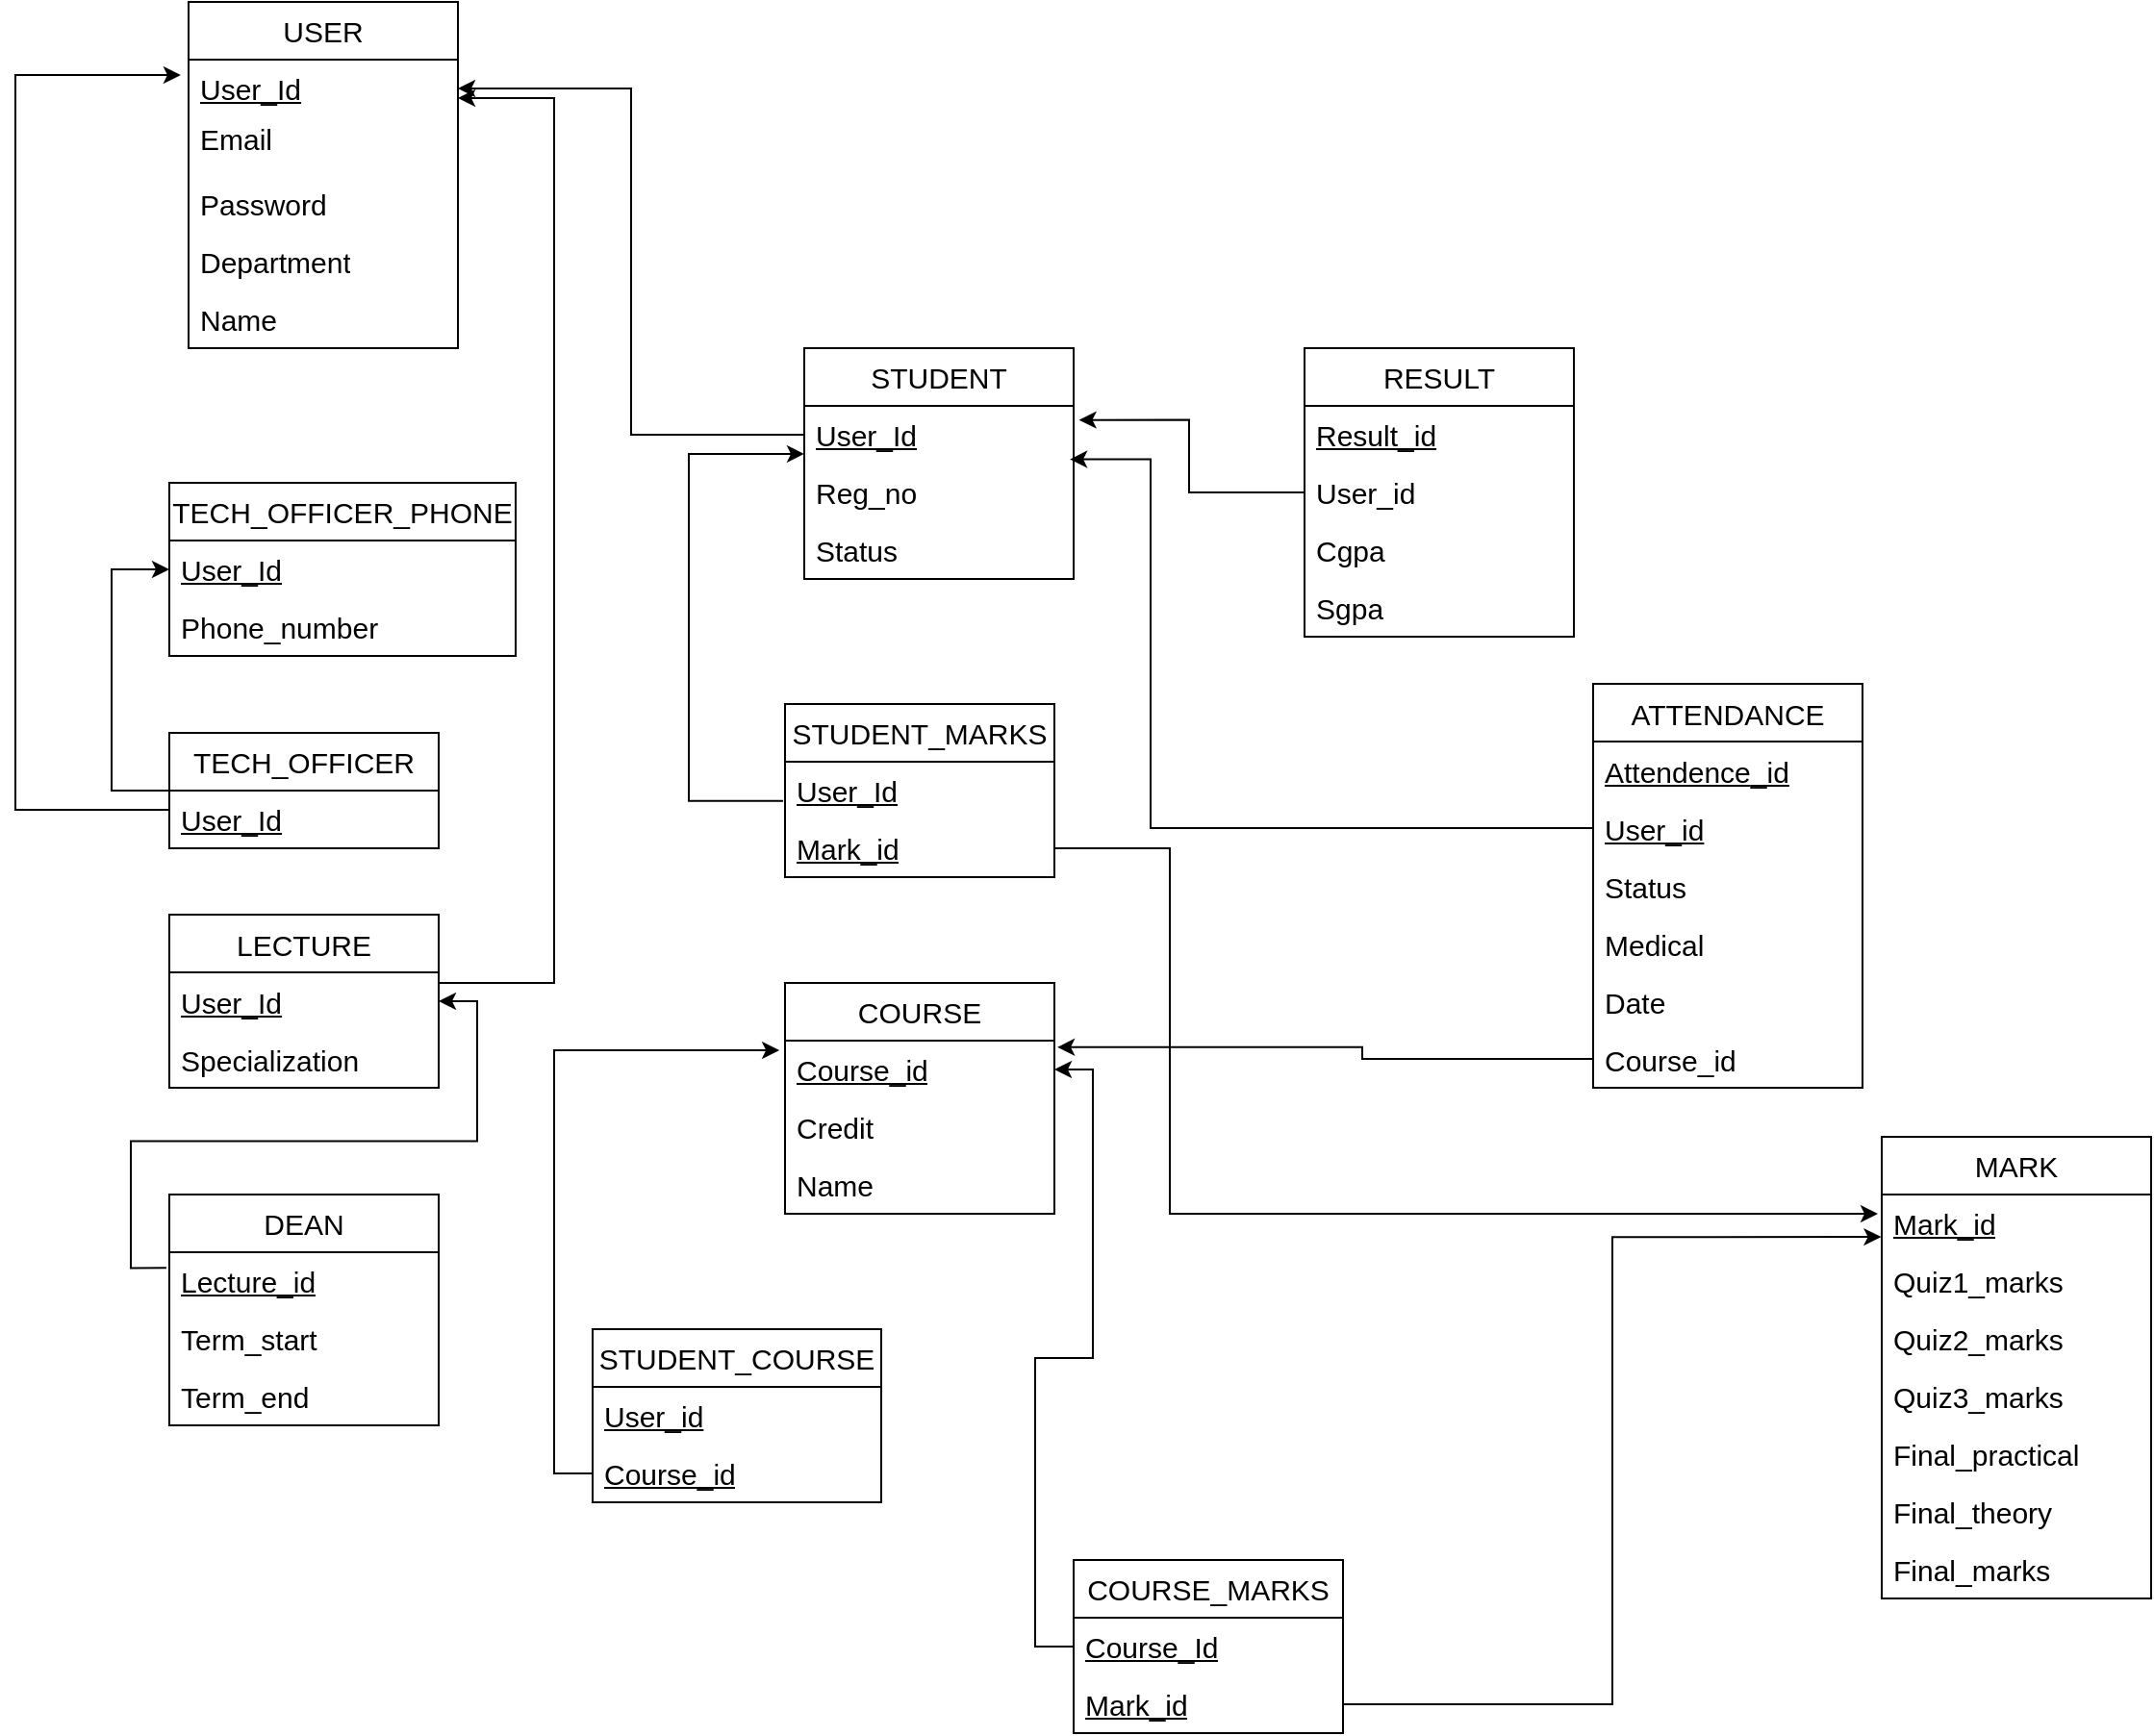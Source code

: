 <mxfile version="28.2.7">
  <diagram name="Page-1" id="T_bpmNIiC4-5DBR66Zbq">
    <mxGraphModel grid="1" page="1" gridSize="10" guides="1" tooltips="1" connect="1" arrows="1" fold="1" pageScale="1" pageWidth="1654" pageHeight="1169" math="0" shadow="0">
      <root>
        <mxCell id="0" />
        <mxCell id="1" parent="0" />
        <mxCell id="CtTI6L6g2vSUZPgUTcTH-9" value="USER" style="swimlane;fontStyle=0;childLayout=stackLayout;horizontal=1;startSize=30;horizontalStack=0;resizeParent=1;resizeParentMax=0;resizeLast=0;collapsible=1;marginBottom=0;whiteSpace=wrap;html=1;fontSize=15;" vertex="1" parent="1">
          <mxGeometry x="170" y="20" width="140" height="180" as="geometry" />
        </mxCell>
        <mxCell id="CtTI6L6g2vSUZPgUTcTH-10" value="&lt;u&gt;User_Id&lt;/u&gt;" style="text;strokeColor=none;fillColor=none;align=left;verticalAlign=middle;spacingLeft=4;spacingRight=4;overflow=hidden;points=[[0,0.5],[1,0.5]];portConstraint=eastwest;rotatable=0;whiteSpace=wrap;html=1;fontSize=15;" vertex="1" parent="CtTI6L6g2vSUZPgUTcTH-9">
          <mxGeometry y="30" width="140" height="30" as="geometry" />
        </mxCell>
        <mxCell id="CtTI6L6g2vSUZPgUTcTH-11" value="Email&lt;div&gt;&lt;br&gt;&lt;/div&gt;" style="text;strokeColor=none;fillColor=none;align=left;verticalAlign=middle;spacingLeft=4;spacingRight=4;overflow=hidden;points=[[0,0.5],[1,0.5]];portConstraint=eastwest;rotatable=0;whiteSpace=wrap;html=1;fontSize=15;" vertex="1" parent="CtTI6L6g2vSUZPgUTcTH-9">
          <mxGeometry y="60" width="140" height="30" as="geometry" />
        </mxCell>
        <mxCell id="CtTI6L6g2vSUZPgUTcTH-12" value="Password" style="text;strokeColor=none;fillColor=none;align=left;verticalAlign=middle;spacingLeft=4;spacingRight=4;overflow=hidden;points=[[0,0.5],[1,0.5]];portConstraint=eastwest;rotatable=0;whiteSpace=wrap;html=1;fontSize=15;" vertex="1" parent="CtTI6L6g2vSUZPgUTcTH-9">
          <mxGeometry y="90" width="140" height="30" as="geometry" />
        </mxCell>
        <mxCell id="CtTI6L6g2vSUZPgUTcTH-16" value="Department" style="text;strokeColor=none;fillColor=none;align=left;verticalAlign=middle;spacingLeft=4;spacingRight=4;overflow=hidden;points=[[0,0.5],[1,0.5]];portConstraint=eastwest;rotatable=0;whiteSpace=wrap;html=1;fontSize=15;" vertex="1" parent="CtTI6L6g2vSUZPgUTcTH-9">
          <mxGeometry y="120" width="140" height="30" as="geometry" />
        </mxCell>
        <mxCell id="CtTI6L6g2vSUZPgUTcTH-17" value="Name" style="text;strokeColor=none;fillColor=none;align=left;verticalAlign=middle;spacingLeft=4;spacingRight=4;overflow=hidden;points=[[0,0.5],[1,0.5]];portConstraint=eastwest;rotatable=0;whiteSpace=wrap;html=1;fontSize=15;" vertex="1" parent="CtTI6L6g2vSUZPgUTcTH-9">
          <mxGeometry y="150" width="140" height="30" as="geometry" />
        </mxCell>
        <mxCell id="CtTI6L6g2vSUZPgUTcTH-18" value="STUDENT" style="swimlane;fontStyle=0;childLayout=stackLayout;horizontal=1;startSize=30;horizontalStack=0;resizeParent=1;resizeParentMax=0;resizeLast=0;collapsible=1;marginBottom=0;whiteSpace=wrap;html=1;fontSize=15;" vertex="1" parent="1">
          <mxGeometry x="490" y="200" width="140" height="120" as="geometry" />
        </mxCell>
        <mxCell id="CtTI6L6g2vSUZPgUTcTH-19" value="&lt;u&gt;User_Id&lt;/u&gt;" style="text;strokeColor=none;fillColor=none;align=left;verticalAlign=middle;spacingLeft=4;spacingRight=4;overflow=hidden;points=[[0,0.5],[1,0.5]];portConstraint=eastwest;rotatable=0;whiteSpace=wrap;html=1;fontSize=15;" vertex="1" parent="CtTI6L6g2vSUZPgUTcTH-18">
          <mxGeometry y="30" width="140" height="30" as="geometry" />
        </mxCell>
        <mxCell id="CtTI6L6g2vSUZPgUTcTH-20" value="Reg_no" style="text;strokeColor=none;fillColor=none;align=left;verticalAlign=middle;spacingLeft=4;spacingRight=4;overflow=hidden;points=[[0,0.5],[1,0.5]];portConstraint=eastwest;rotatable=0;whiteSpace=wrap;html=1;fontSize=15;" vertex="1" parent="CtTI6L6g2vSUZPgUTcTH-18">
          <mxGeometry y="60" width="140" height="30" as="geometry" />
        </mxCell>
        <mxCell id="CtTI6L6g2vSUZPgUTcTH-21" value="Status" style="text;strokeColor=none;fillColor=none;align=left;verticalAlign=middle;spacingLeft=4;spacingRight=4;overflow=hidden;points=[[0,0.5],[1,0.5]];portConstraint=eastwest;rotatable=0;whiteSpace=wrap;html=1;fontSize=15;" vertex="1" parent="CtTI6L6g2vSUZPgUTcTH-18">
          <mxGeometry y="90" width="140" height="30" as="geometry" />
        </mxCell>
        <mxCell id="CtTI6L6g2vSUZPgUTcTH-90" style="edgeStyle=orthogonalEdgeStyle;rounded=0;orthogonalLoop=1;jettySize=auto;html=1;entryX=0;entryY=0.5;entryDx=0;entryDy=0;fontSize=15;" edge="1" parent="1" source="CtTI6L6g2vSUZPgUTcTH-24" target="CtTI6L6g2vSUZPgUTcTH-29">
          <mxGeometry relative="1" as="geometry">
            <Array as="points">
              <mxPoint x="130" y="430.0" />
              <mxPoint x="130" y="315" />
            </Array>
          </mxGeometry>
        </mxCell>
        <mxCell id="CtTI6L6g2vSUZPgUTcTH-24" value="TECH_OFFICER" style="swimlane;fontStyle=0;childLayout=stackLayout;horizontal=1;startSize=30;horizontalStack=0;resizeParent=1;resizeParentMax=0;resizeLast=0;collapsible=1;marginBottom=0;whiteSpace=wrap;html=1;fontSize=15;" vertex="1" parent="1">
          <mxGeometry x="160" y="400" width="140" height="60" as="geometry" />
        </mxCell>
        <mxCell id="CtTI6L6g2vSUZPgUTcTH-25" value="&lt;font&gt;&lt;u&gt;User_Id&lt;/u&gt;&lt;/font&gt;" style="text;strokeColor=none;fillColor=none;align=left;verticalAlign=middle;spacingLeft=4;spacingRight=4;overflow=hidden;points=[[0,0.5],[1,0.5]];portConstraint=eastwest;rotatable=0;whiteSpace=wrap;html=1;fontSize=15;" vertex="1" parent="CtTI6L6g2vSUZPgUTcTH-24">
          <mxGeometry y="30" width="140" height="30" as="geometry" />
        </mxCell>
        <mxCell id="CtTI6L6g2vSUZPgUTcTH-28" value="TECH_OFFICER_PHONE" style="swimlane;fontStyle=0;childLayout=stackLayout;horizontal=1;startSize=30;horizontalStack=0;resizeParent=1;resizeParentMax=0;resizeLast=0;collapsible=1;marginBottom=0;whiteSpace=wrap;html=1;fontSize=15;" vertex="1" parent="1">
          <mxGeometry x="160" y="270" width="180" height="90" as="geometry" />
        </mxCell>
        <mxCell id="CtTI6L6g2vSUZPgUTcTH-29" value="&lt;u&gt;User_Id&lt;/u&gt;" style="text;strokeColor=none;fillColor=none;align=left;verticalAlign=middle;spacingLeft=4;spacingRight=4;overflow=hidden;points=[[0,0.5],[1,0.5]];portConstraint=eastwest;rotatable=0;whiteSpace=wrap;html=1;fontSize=15;" vertex="1" parent="CtTI6L6g2vSUZPgUTcTH-28">
          <mxGeometry y="30" width="180" height="30" as="geometry" />
        </mxCell>
        <mxCell id="CtTI6L6g2vSUZPgUTcTH-30" value="Phone_number" style="text;strokeColor=none;fillColor=none;align=left;verticalAlign=middle;spacingLeft=4;spacingRight=4;overflow=hidden;points=[[0,0.5],[1,0.5]];portConstraint=eastwest;rotatable=0;whiteSpace=wrap;html=1;fontSize=15;" vertex="1" parent="CtTI6L6g2vSUZPgUTcTH-28">
          <mxGeometry y="60" width="180" height="30" as="geometry" />
        </mxCell>
        <mxCell id="CtTI6L6g2vSUZPgUTcTH-32" value="LECTURE" style="swimlane;fontStyle=0;childLayout=stackLayout;horizontal=1;startSize=30;horizontalStack=0;resizeParent=1;resizeParentMax=0;resizeLast=0;collapsible=1;marginBottom=0;whiteSpace=wrap;html=1;fontSize=15;" vertex="1" parent="1">
          <mxGeometry x="160" y="494.5" width="140" height="90" as="geometry" />
        </mxCell>
        <mxCell id="CtTI6L6g2vSUZPgUTcTH-33" value="&lt;u&gt;User_Id&lt;/u&gt;" style="text;strokeColor=none;fillColor=none;align=left;verticalAlign=middle;spacingLeft=4;spacingRight=4;overflow=hidden;points=[[0,0.5],[1,0.5]];portConstraint=eastwest;rotatable=0;whiteSpace=wrap;html=1;fontSize=15;" vertex="1" parent="CtTI6L6g2vSUZPgUTcTH-32">
          <mxGeometry y="30" width="140" height="30" as="geometry" />
        </mxCell>
        <mxCell id="CtTI6L6g2vSUZPgUTcTH-34" value="Specialization" style="text;strokeColor=none;fillColor=none;align=left;verticalAlign=middle;spacingLeft=4;spacingRight=4;overflow=hidden;points=[[0,0.5],[1,0.5]];portConstraint=eastwest;rotatable=0;whiteSpace=wrap;html=1;fontSize=15;" vertex="1" parent="CtTI6L6g2vSUZPgUTcTH-32">
          <mxGeometry y="60" width="140" height="30" as="geometry" />
        </mxCell>
        <mxCell id="CtTI6L6g2vSUZPgUTcTH-35" value="DEAN" style="swimlane;fontStyle=0;childLayout=stackLayout;horizontal=1;startSize=30;horizontalStack=0;resizeParent=1;resizeParentMax=0;resizeLast=0;collapsible=1;marginBottom=0;whiteSpace=wrap;html=1;fontSize=15;" vertex="1" parent="1">
          <mxGeometry x="160" y="640" width="140" height="120" as="geometry" />
        </mxCell>
        <mxCell id="CtTI6L6g2vSUZPgUTcTH-36" value="&lt;u&gt;Lecture_id&lt;/u&gt;" style="text;strokeColor=none;fillColor=none;align=left;verticalAlign=middle;spacingLeft=4;spacingRight=4;overflow=hidden;points=[[0,0.5],[1,0.5]];portConstraint=eastwest;rotatable=0;whiteSpace=wrap;html=1;fontSize=15;" vertex="1" parent="CtTI6L6g2vSUZPgUTcTH-35">
          <mxGeometry y="30" width="140" height="30" as="geometry" />
        </mxCell>
        <mxCell id="CtTI6L6g2vSUZPgUTcTH-37" value="Term_start" style="text;strokeColor=none;fillColor=none;align=left;verticalAlign=middle;spacingLeft=4;spacingRight=4;overflow=hidden;points=[[0,0.5],[1,0.5]];portConstraint=eastwest;rotatable=0;whiteSpace=wrap;html=1;fontSize=15;" vertex="1" parent="CtTI6L6g2vSUZPgUTcTH-35">
          <mxGeometry y="60" width="140" height="30" as="geometry" />
        </mxCell>
        <mxCell id="CtTI6L6g2vSUZPgUTcTH-38" value="Term_end" style="text;strokeColor=none;fillColor=none;align=left;verticalAlign=middle;spacingLeft=4;spacingRight=4;overflow=hidden;points=[[0,0.5],[1,0.5]];portConstraint=eastwest;rotatable=0;whiteSpace=wrap;html=1;fontSize=15;" vertex="1" parent="CtTI6L6g2vSUZPgUTcTH-35">
          <mxGeometry y="90" width="140" height="30" as="geometry" />
        </mxCell>
        <mxCell id="CtTI6L6g2vSUZPgUTcTH-39" value="RESULT" style="swimlane;fontStyle=0;childLayout=stackLayout;horizontal=1;startSize=30;horizontalStack=0;resizeParent=1;resizeParentMax=0;resizeLast=0;collapsible=1;marginBottom=0;whiteSpace=wrap;html=1;fontSize=15;" vertex="1" parent="1">
          <mxGeometry x="750" y="200" width="140" height="150" as="geometry" />
        </mxCell>
        <mxCell id="CtTI6L6g2vSUZPgUTcTH-40" value="&lt;u&gt;Result_id&lt;span style=&quot;white-space: pre;&quot;&gt;&#x9;&lt;/span&gt;&lt;/u&gt;" style="text;strokeColor=none;fillColor=none;align=left;verticalAlign=middle;spacingLeft=4;spacingRight=4;overflow=hidden;points=[[0,0.5],[1,0.5]];portConstraint=eastwest;rotatable=0;whiteSpace=wrap;html=1;fontSize=15;" vertex="1" parent="CtTI6L6g2vSUZPgUTcTH-39">
          <mxGeometry y="30" width="140" height="30" as="geometry" />
        </mxCell>
        <mxCell id="CtTI6L6g2vSUZPgUTcTH-41" value="User_id" style="text;strokeColor=none;fillColor=none;align=left;verticalAlign=middle;spacingLeft=4;spacingRight=4;overflow=hidden;points=[[0,0.5],[1,0.5]];portConstraint=eastwest;rotatable=0;whiteSpace=wrap;html=1;fontSize=15;" vertex="1" parent="CtTI6L6g2vSUZPgUTcTH-39">
          <mxGeometry y="60" width="140" height="30" as="geometry" />
        </mxCell>
        <mxCell id="CtTI6L6g2vSUZPgUTcTH-42" value="Cgpa" style="text;strokeColor=none;fillColor=none;align=left;verticalAlign=middle;spacingLeft=4;spacingRight=4;overflow=hidden;points=[[0,0.5],[1,0.5]];portConstraint=eastwest;rotatable=0;whiteSpace=wrap;html=1;fontSize=15;" vertex="1" parent="CtTI6L6g2vSUZPgUTcTH-39">
          <mxGeometry y="90" width="140" height="30" as="geometry" />
        </mxCell>
        <mxCell id="CtTI6L6g2vSUZPgUTcTH-84" value="Sgpa" style="text;strokeColor=none;fillColor=none;align=left;verticalAlign=middle;spacingLeft=4;spacingRight=4;overflow=hidden;points=[[0,0.5],[1,0.5]];portConstraint=eastwest;rotatable=0;whiteSpace=wrap;html=1;fontSize=15;" vertex="1" parent="CtTI6L6g2vSUZPgUTcTH-39">
          <mxGeometry y="120" width="140" height="30" as="geometry" />
        </mxCell>
        <mxCell id="CtTI6L6g2vSUZPgUTcTH-44" value="MARK" style="swimlane;fontStyle=0;childLayout=stackLayout;horizontal=1;startSize=30;horizontalStack=0;resizeParent=1;resizeParentMax=0;resizeLast=0;collapsible=1;marginBottom=0;whiteSpace=wrap;html=1;fontSize=15;" vertex="1" parent="1">
          <mxGeometry x="1050" y="610" width="140" height="240" as="geometry" />
        </mxCell>
        <mxCell id="CtTI6L6g2vSUZPgUTcTH-45" value="&lt;u&gt;Mark_id&lt;/u&gt;" style="text;strokeColor=none;fillColor=none;align=left;verticalAlign=middle;spacingLeft=4;spacingRight=4;overflow=hidden;points=[[0,0.5],[1,0.5]];portConstraint=eastwest;rotatable=0;whiteSpace=wrap;html=1;fontSize=15;" vertex="1" parent="CtTI6L6g2vSUZPgUTcTH-44">
          <mxGeometry y="30" width="140" height="30" as="geometry" />
        </mxCell>
        <mxCell id="CtTI6L6g2vSUZPgUTcTH-46" value="Quiz1_marks" style="text;strokeColor=none;fillColor=none;align=left;verticalAlign=middle;spacingLeft=4;spacingRight=4;overflow=hidden;points=[[0,0.5],[1,0.5]];portConstraint=eastwest;rotatable=0;whiteSpace=wrap;html=1;fontSize=15;" vertex="1" parent="CtTI6L6g2vSUZPgUTcTH-44">
          <mxGeometry y="60" width="140" height="30" as="geometry" />
        </mxCell>
        <mxCell id="CtTI6L6g2vSUZPgUTcTH-52" value="Quiz2_marks" style="text;strokeColor=none;fillColor=none;align=left;verticalAlign=middle;spacingLeft=4;spacingRight=4;overflow=hidden;points=[[0,0.5],[1,0.5]];portConstraint=eastwest;rotatable=0;whiteSpace=wrap;html=1;fontSize=15;" vertex="1" parent="CtTI6L6g2vSUZPgUTcTH-44">
          <mxGeometry y="90" width="140" height="30" as="geometry" />
        </mxCell>
        <mxCell id="CtTI6L6g2vSUZPgUTcTH-53" value="Quiz3_marks" style="text;strokeColor=none;fillColor=none;align=left;verticalAlign=middle;spacingLeft=4;spacingRight=4;overflow=hidden;points=[[0,0.5],[1,0.5]];portConstraint=eastwest;rotatable=0;whiteSpace=wrap;html=1;fontSize=15;" vertex="1" parent="CtTI6L6g2vSUZPgUTcTH-44">
          <mxGeometry y="120" width="140" height="30" as="geometry" />
        </mxCell>
        <mxCell id="CtTI6L6g2vSUZPgUTcTH-54" value="Final_practical" style="text;strokeColor=none;fillColor=none;align=left;verticalAlign=middle;spacingLeft=4;spacingRight=4;overflow=hidden;points=[[0,0.5],[1,0.5]];portConstraint=eastwest;rotatable=0;whiteSpace=wrap;html=1;fontSize=15;" vertex="1" parent="CtTI6L6g2vSUZPgUTcTH-44">
          <mxGeometry y="150" width="140" height="30" as="geometry" />
        </mxCell>
        <mxCell id="CtTI6L6g2vSUZPgUTcTH-55" value="Final_theory" style="text;strokeColor=none;fillColor=none;align=left;verticalAlign=middle;spacingLeft=4;spacingRight=4;overflow=hidden;points=[[0,0.5],[1,0.5]];portConstraint=eastwest;rotatable=0;whiteSpace=wrap;html=1;fontSize=15;" vertex="1" parent="CtTI6L6g2vSUZPgUTcTH-44">
          <mxGeometry y="180" width="140" height="30" as="geometry" />
        </mxCell>
        <mxCell id="CtTI6L6g2vSUZPgUTcTH-56" value="Final_marks" style="text;strokeColor=none;fillColor=none;align=left;verticalAlign=middle;spacingLeft=4;spacingRight=4;overflow=hidden;points=[[0,0.5],[1,0.5]];portConstraint=eastwest;rotatable=0;whiteSpace=wrap;html=1;fontSize=15;" vertex="1" parent="CtTI6L6g2vSUZPgUTcTH-44">
          <mxGeometry y="210" width="140" height="30" as="geometry" />
        </mxCell>
        <mxCell id="CtTI6L6g2vSUZPgUTcTH-89" style="edgeStyle=orthogonalEdgeStyle;rounded=0;orthogonalLoop=1;jettySize=auto;html=1;entryX=0;entryY=0.833;entryDx=0;entryDy=0;entryPerimeter=0;exitX=-0.007;exitY=0.679;exitDx=0;exitDy=0;exitPerimeter=0;fontSize=15;" edge="1" parent="1" source="CtTI6L6g2vSUZPgUTcTH-48" target="CtTI6L6g2vSUZPgUTcTH-19">
          <mxGeometry relative="1" as="geometry">
            <mxPoint x="470" y="435" as="sourcePoint" />
            <mxPoint x="480" y="250.0" as="targetPoint" />
            <Array as="points">
              <mxPoint x="430" y="435" />
              <mxPoint x="430" y="255" />
            </Array>
          </mxGeometry>
        </mxCell>
        <mxCell id="CtTI6L6g2vSUZPgUTcTH-47" value="STUDENT_MARKS" style="swimlane;fontStyle=0;childLayout=stackLayout;horizontal=1;startSize=30;horizontalStack=0;resizeParent=1;resizeParentMax=0;resizeLast=0;collapsible=1;marginBottom=0;whiteSpace=wrap;html=1;fontSize=15;" vertex="1" parent="1">
          <mxGeometry x="480" y="385" width="140" height="90" as="geometry" />
        </mxCell>
        <mxCell id="CtTI6L6g2vSUZPgUTcTH-48" value="&lt;u&gt;User_Id&lt;/u&gt;" style="text;strokeColor=none;fillColor=none;align=left;verticalAlign=middle;spacingLeft=4;spacingRight=4;overflow=hidden;points=[[0,0.5],[1,0.5]];portConstraint=eastwest;rotatable=0;whiteSpace=wrap;html=1;fontSize=15;" vertex="1" parent="CtTI6L6g2vSUZPgUTcTH-47">
          <mxGeometry y="30" width="140" height="30" as="geometry" />
        </mxCell>
        <mxCell id="CtTI6L6g2vSUZPgUTcTH-49" value="&lt;u&gt;Mark_id&lt;/u&gt;" style="text;strokeColor=none;fillColor=none;align=left;verticalAlign=middle;spacingLeft=4;spacingRight=4;overflow=hidden;points=[[0,0.5],[1,0.5]];portConstraint=eastwest;rotatable=0;whiteSpace=wrap;html=1;fontSize=15;" vertex="1" parent="CtTI6L6g2vSUZPgUTcTH-47">
          <mxGeometry y="60" width="140" height="30" as="geometry" />
        </mxCell>
        <mxCell id="CtTI6L6g2vSUZPgUTcTH-57" value="COURSE" style="swimlane;fontStyle=0;childLayout=stackLayout;horizontal=1;startSize=30;horizontalStack=0;resizeParent=1;resizeParentMax=0;resizeLast=0;collapsible=1;marginBottom=0;whiteSpace=wrap;html=1;fontSize=15;" vertex="1" parent="1">
          <mxGeometry x="480" y="530" width="140" height="120" as="geometry" />
        </mxCell>
        <mxCell id="CtTI6L6g2vSUZPgUTcTH-58" value="&lt;u&gt;Course_id&lt;/u&gt;" style="text;strokeColor=none;fillColor=none;align=left;verticalAlign=middle;spacingLeft=4;spacingRight=4;overflow=hidden;points=[[0,0.5],[1,0.5]];portConstraint=eastwest;rotatable=0;whiteSpace=wrap;html=1;fontSize=15;" vertex="1" parent="CtTI6L6g2vSUZPgUTcTH-57">
          <mxGeometry y="30" width="140" height="30" as="geometry" />
        </mxCell>
        <mxCell id="CtTI6L6g2vSUZPgUTcTH-59" value="Credit" style="text;strokeColor=none;fillColor=none;align=left;verticalAlign=middle;spacingLeft=4;spacingRight=4;overflow=hidden;points=[[0,0.5],[1,0.5]];portConstraint=eastwest;rotatable=0;whiteSpace=wrap;html=1;fontSize=15;" vertex="1" parent="CtTI6L6g2vSUZPgUTcTH-57">
          <mxGeometry y="60" width="140" height="30" as="geometry" />
        </mxCell>
        <mxCell id="CtTI6L6g2vSUZPgUTcTH-60" value="Name" style="text;strokeColor=none;fillColor=none;align=left;verticalAlign=middle;spacingLeft=4;spacingRight=4;overflow=hidden;points=[[0,0.5],[1,0.5]];portConstraint=eastwest;rotatable=0;whiteSpace=wrap;html=1;fontSize=15;" vertex="1" parent="CtTI6L6g2vSUZPgUTcTH-57">
          <mxGeometry y="90" width="140" height="30" as="geometry" />
        </mxCell>
        <mxCell id="CtTI6L6g2vSUZPgUTcTH-62" value="STUDENT_COURSE" style="swimlane;fontStyle=0;childLayout=stackLayout;horizontal=1;startSize=30;horizontalStack=0;resizeParent=1;resizeParentMax=0;resizeLast=0;collapsible=1;marginBottom=0;whiteSpace=wrap;html=1;fontSize=15;" vertex="1" parent="1">
          <mxGeometry x="380" y="710" width="150" height="90" as="geometry" />
        </mxCell>
        <mxCell id="CtTI6L6g2vSUZPgUTcTH-63" value="&lt;u&gt;User_id&lt;/u&gt;" style="text;strokeColor=none;fillColor=none;align=left;verticalAlign=middle;spacingLeft=4;spacingRight=4;overflow=hidden;points=[[0,0.5],[1,0.5]];portConstraint=eastwest;rotatable=0;whiteSpace=wrap;html=1;fontSize=15;" vertex="1" parent="CtTI6L6g2vSUZPgUTcTH-62">
          <mxGeometry y="30" width="150" height="30" as="geometry" />
        </mxCell>
        <mxCell id="CtTI6L6g2vSUZPgUTcTH-64" value="&lt;u&gt;Course_id&lt;/u&gt;" style="text;strokeColor=none;fillColor=none;align=left;verticalAlign=middle;spacingLeft=4;spacingRight=4;overflow=hidden;points=[[0,0.5],[1,0.5]];portConstraint=eastwest;rotatable=0;whiteSpace=wrap;html=1;fontSize=15;" vertex="1" parent="CtTI6L6g2vSUZPgUTcTH-62">
          <mxGeometry y="60" width="150" height="30" as="geometry" />
        </mxCell>
        <mxCell id="CtTI6L6g2vSUZPgUTcTH-94" style="edgeStyle=orthogonalEdgeStyle;rounded=0;orthogonalLoop=1;jettySize=auto;html=1;entryX=1;entryY=0.5;entryDx=0;entryDy=0;exitX=0;exitY=0.5;exitDx=0;exitDy=0;fontSize=15;" edge="1" parent="1" source="CtTI6L6g2vSUZPgUTcTH-67" target="CtTI6L6g2vSUZPgUTcTH-58">
          <mxGeometry relative="1" as="geometry" />
        </mxCell>
        <mxCell id="CtTI6L6g2vSUZPgUTcTH-66" value="COURSE_MARKS" style="swimlane;fontStyle=0;childLayout=stackLayout;horizontal=1;startSize=30;horizontalStack=0;resizeParent=1;resizeParentMax=0;resizeLast=0;collapsible=1;marginBottom=0;whiteSpace=wrap;html=1;fontSize=15;" vertex="1" parent="1">
          <mxGeometry x="630" y="830" width="140" height="90" as="geometry" />
        </mxCell>
        <mxCell id="CtTI6L6g2vSUZPgUTcTH-67" value="&lt;u&gt;Course_Id&lt;/u&gt;" style="text;strokeColor=none;fillColor=none;align=left;verticalAlign=middle;spacingLeft=4;spacingRight=4;overflow=hidden;points=[[0,0.5],[1,0.5]];portConstraint=eastwest;rotatable=0;whiteSpace=wrap;html=1;fontSize=15;" vertex="1" parent="CtTI6L6g2vSUZPgUTcTH-66">
          <mxGeometry y="30" width="140" height="30" as="geometry" />
        </mxCell>
        <mxCell id="CtTI6L6g2vSUZPgUTcTH-68" value="&lt;u&gt;Mark_id&lt;/u&gt;" style="text;strokeColor=none;fillColor=none;align=left;verticalAlign=middle;spacingLeft=4;spacingRight=4;overflow=hidden;points=[[0,0.5],[1,0.5]];portConstraint=eastwest;rotatable=0;whiteSpace=wrap;html=1;fontSize=15;" vertex="1" parent="CtTI6L6g2vSUZPgUTcTH-66">
          <mxGeometry y="60" width="140" height="30" as="geometry" />
        </mxCell>
        <mxCell id="CtTI6L6g2vSUZPgUTcTH-69" value="ATTENDANCE" style="swimlane;fontStyle=0;childLayout=stackLayout;horizontal=1;startSize=30;horizontalStack=0;resizeParent=1;resizeParentMax=0;resizeLast=0;collapsible=1;marginBottom=0;whiteSpace=wrap;html=1;fontSize=15;" vertex="1" parent="1">
          <mxGeometry x="900" y="374.5" width="140" height="210" as="geometry" />
        </mxCell>
        <mxCell id="CtTI6L6g2vSUZPgUTcTH-70" value="&lt;u&gt;&lt;span style=&quot;text-align: center;&quot;&gt;Attendence&lt;/span&gt;_id&lt;/u&gt;" style="text;strokeColor=none;fillColor=none;align=left;verticalAlign=middle;spacingLeft=4;spacingRight=4;overflow=hidden;points=[[0,0.5],[1,0.5]];portConstraint=eastwest;rotatable=0;whiteSpace=wrap;html=1;fontSize=15;" vertex="1" parent="CtTI6L6g2vSUZPgUTcTH-69">
          <mxGeometry y="30" width="140" height="30" as="geometry" />
        </mxCell>
        <mxCell id="CtTI6L6g2vSUZPgUTcTH-71" value="&lt;u&gt;User_id&lt;/u&gt;" style="text;strokeColor=none;fillColor=none;align=left;verticalAlign=middle;spacingLeft=4;spacingRight=4;overflow=hidden;points=[[0,0.5],[1,0.5]];portConstraint=eastwest;rotatable=0;whiteSpace=wrap;html=1;fontSize=15;" vertex="1" parent="CtTI6L6g2vSUZPgUTcTH-69">
          <mxGeometry y="60" width="140" height="30" as="geometry" />
        </mxCell>
        <mxCell id="CtTI6L6g2vSUZPgUTcTH-72" value="Status" style="text;strokeColor=none;fillColor=none;align=left;verticalAlign=middle;spacingLeft=4;spacingRight=4;overflow=hidden;points=[[0,0.5],[1,0.5]];portConstraint=eastwest;rotatable=0;whiteSpace=wrap;html=1;fontSize=15;" vertex="1" parent="CtTI6L6g2vSUZPgUTcTH-69">
          <mxGeometry y="90" width="140" height="30" as="geometry" />
        </mxCell>
        <mxCell id="CtTI6L6g2vSUZPgUTcTH-73" value="Medical" style="text;strokeColor=none;fillColor=none;align=left;verticalAlign=middle;spacingLeft=4;spacingRight=4;overflow=hidden;points=[[0,0.5],[1,0.5]];portConstraint=eastwest;rotatable=0;whiteSpace=wrap;html=1;fontSize=15;" vertex="1" parent="CtTI6L6g2vSUZPgUTcTH-69">
          <mxGeometry y="120" width="140" height="30" as="geometry" />
        </mxCell>
        <mxCell id="CtTI6L6g2vSUZPgUTcTH-74" value="Date" style="text;strokeColor=none;fillColor=none;align=left;verticalAlign=middle;spacingLeft=4;spacingRight=4;overflow=hidden;points=[[0,0.5],[1,0.5]];portConstraint=eastwest;rotatable=0;whiteSpace=wrap;html=1;fontSize=15;" vertex="1" parent="CtTI6L6g2vSUZPgUTcTH-69">
          <mxGeometry y="150" width="140" height="30" as="geometry" />
        </mxCell>
        <mxCell id="CtTI6L6g2vSUZPgUTcTH-75" value="Course_id" style="text;strokeColor=none;fillColor=none;align=left;verticalAlign=middle;spacingLeft=4;spacingRight=4;overflow=hidden;points=[[0,0.5],[1,0.5]];portConstraint=eastwest;rotatable=0;whiteSpace=wrap;html=1;fontSize=15;" vertex="1" parent="CtTI6L6g2vSUZPgUTcTH-69">
          <mxGeometry y="180" width="140" height="30" as="geometry" />
        </mxCell>
        <mxCell id="CtTI6L6g2vSUZPgUTcTH-79" style="edgeStyle=orthogonalEdgeStyle;rounded=0;orthogonalLoop=1;jettySize=auto;html=1;entryX=-0.029;entryY=0.267;entryDx=0;entryDy=0;entryPerimeter=0;exitX=0;exitY=0.5;exitDx=0;exitDy=0;fontSize=15;" edge="1" parent="1" source="CtTI6L6g2vSUZPgUTcTH-25" target="CtTI6L6g2vSUZPgUTcTH-10">
          <mxGeometry relative="1" as="geometry">
            <Array as="points">
              <mxPoint x="160" y="440" />
              <mxPoint x="80" y="440" />
              <mxPoint x="80" y="58" />
            </Array>
          </mxGeometry>
        </mxCell>
        <mxCell id="CtTI6L6g2vSUZPgUTcTH-83" style="edgeStyle=orthogonalEdgeStyle;rounded=0;orthogonalLoop=1;jettySize=auto;html=1;fontSize=15;" edge="1" parent="1" source="CtTI6L6g2vSUZPgUTcTH-33">
          <mxGeometry relative="1" as="geometry">
            <mxPoint x="310" y="70" as="targetPoint" />
            <Array as="points">
              <mxPoint x="360" y="530" />
              <mxPoint x="360" y="70" />
            </Array>
          </mxGeometry>
        </mxCell>
        <mxCell id="CtTI6L6g2vSUZPgUTcTH-86" style="edgeStyle=orthogonalEdgeStyle;rounded=0;orthogonalLoop=1;jettySize=auto;html=1;entryX=1;entryY=0.5;entryDx=0;entryDy=0;fontSize=15;" edge="1" parent="1" source="CtTI6L6g2vSUZPgUTcTH-19" target="CtTI6L6g2vSUZPgUTcTH-10">
          <mxGeometry relative="1" as="geometry" />
        </mxCell>
        <mxCell id="CtTI6L6g2vSUZPgUTcTH-87" style="edgeStyle=orthogonalEdgeStyle;rounded=0;orthogonalLoop=1;jettySize=auto;html=1;entryX=1.02;entryY=0.244;entryDx=0;entryDy=0;entryPerimeter=0;fontSize=15;" edge="1" parent="1" source="CtTI6L6g2vSUZPgUTcTH-41" target="CtTI6L6g2vSUZPgUTcTH-19">
          <mxGeometry relative="1" as="geometry" />
        </mxCell>
        <mxCell id="CtTI6L6g2vSUZPgUTcTH-91" style="edgeStyle=orthogonalEdgeStyle;rounded=0;orthogonalLoop=1;jettySize=auto;html=1;entryX=1;entryY=0.5;entryDx=0;entryDy=0;exitX=-0.011;exitY=0.272;exitDx=0;exitDy=0;exitPerimeter=0;fontSize=15;" edge="1" parent="1" source="CtTI6L6g2vSUZPgUTcTH-36" target="CtTI6L6g2vSUZPgUTcTH-33">
          <mxGeometry relative="1" as="geometry" />
        </mxCell>
        <mxCell id="CtTI6L6g2vSUZPgUTcTH-92" style="edgeStyle=orthogonalEdgeStyle;rounded=0;orthogonalLoop=1;jettySize=auto;html=1;exitX=1;exitY=0.5;exitDx=0;exitDy=0;fontSize=15;" edge="1" parent="1" source="CtTI6L6g2vSUZPgUTcTH-49">
          <mxGeometry relative="1" as="geometry">
            <mxPoint x="1048" y="650" as="targetPoint" />
            <Array as="points">
              <mxPoint x="680" y="460" />
              <mxPoint x="680" y="650" />
            </Array>
          </mxGeometry>
        </mxCell>
        <mxCell id="CtTI6L6g2vSUZPgUTcTH-93" style="edgeStyle=orthogonalEdgeStyle;rounded=0;orthogonalLoop=1;jettySize=auto;html=1;entryX=-0.002;entryY=0.735;entryDx=0;entryDy=0;entryPerimeter=0;fontSize=15;" edge="1" parent="1" source="CtTI6L6g2vSUZPgUTcTH-68" target="CtTI6L6g2vSUZPgUTcTH-45">
          <mxGeometry relative="1" as="geometry" />
        </mxCell>
        <mxCell id="CtTI6L6g2vSUZPgUTcTH-95" style="edgeStyle=orthogonalEdgeStyle;rounded=0;orthogonalLoop=1;jettySize=auto;html=1;entryX=-0.021;entryY=0.167;entryDx=0;entryDy=0;entryPerimeter=0;exitX=0;exitY=0.5;exitDx=0;exitDy=0;fontSize=15;" edge="1" parent="1" source="CtTI6L6g2vSUZPgUTcTH-64" target="CtTI6L6g2vSUZPgUTcTH-58">
          <mxGeometry relative="1" as="geometry">
            <mxPoint x="400" y="560" as="targetPoint" />
          </mxGeometry>
        </mxCell>
        <mxCell id="CtTI6L6g2vSUZPgUTcTH-97" style="edgeStyle=orthogonalEdgeStyle;rounded=0;orthogonalLoop=1;jettySize=auto;html=1;entryX=1.011;entryY=0.113;entryDx=0;entryDy=0;entryPerimeter=0;fontSize=15;" edge="1" parent="1" source="CtTI6L6g2vSUZPgUTcTH-75" target="CtTI6L6g2vSUZPgUTcTH-58">
          <mxGeometry relative="1" as="geometry">
            <mxPoint x="640" y="570" as="targetPoint" />
            <Array as="points">
              <mxPoint x="780" y="569" />
              <mxPoint x="780" y="563" />
            </Array>
          </mxGeometry>
        </mxCell>
        <mxCell id="CtTI6L6g2vSUZPgUTcTH-98" style="edgeStyle=orthogonalEdgeStyle;rounded=0;orthogonalLoop=1;jettySize=auto;html=1;entryX=0.986;entryY=0.926;entryDx=0;entryDy=0;entryPerimeter=0;fontSize=15;" edge="1" parent="1" source="CtTI6L6g2vSUZPgUTcTH-71" target="CtTI6L6g2vSUZPgUTcTH-19">
          <mxGeometry relative="1" as="geometry">
            <Array as="points">
              <mxPoint x="670" y="449" />
              <mxPoint x="670" y="258" />
            </Array>
          </mxGeometry>
        </mxCell>
      </root>
    </mxGraphModel>
  </diagram>
</mxfile>
